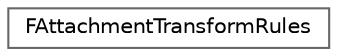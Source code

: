 digraph "Graphical Class Hierarchy"
{
 // INTERACTIVE_SVG=YES
 // LATEX_PDF_SIZE
  bgcolor="transparent";
  edge [fontname=Helvetica,fontsize=10,labelfontname=Helvetica,labelfontsize=10];
  node [fontname=Helvetica,fontsize=10,shape=box,height=0.2,width=0.4];
  rankdir="LR";
  Node0 [id="Node000000",label="FAttachmentTransformRules",height=0.2,width=0.4,color="grey40", fillcolor="white", style="filled",URL="$d1/d06/structFAttachmentTransformRules.html",tooltip="Rules for attaching components - needs to be kept synced to EDetachmentRule."];
}
